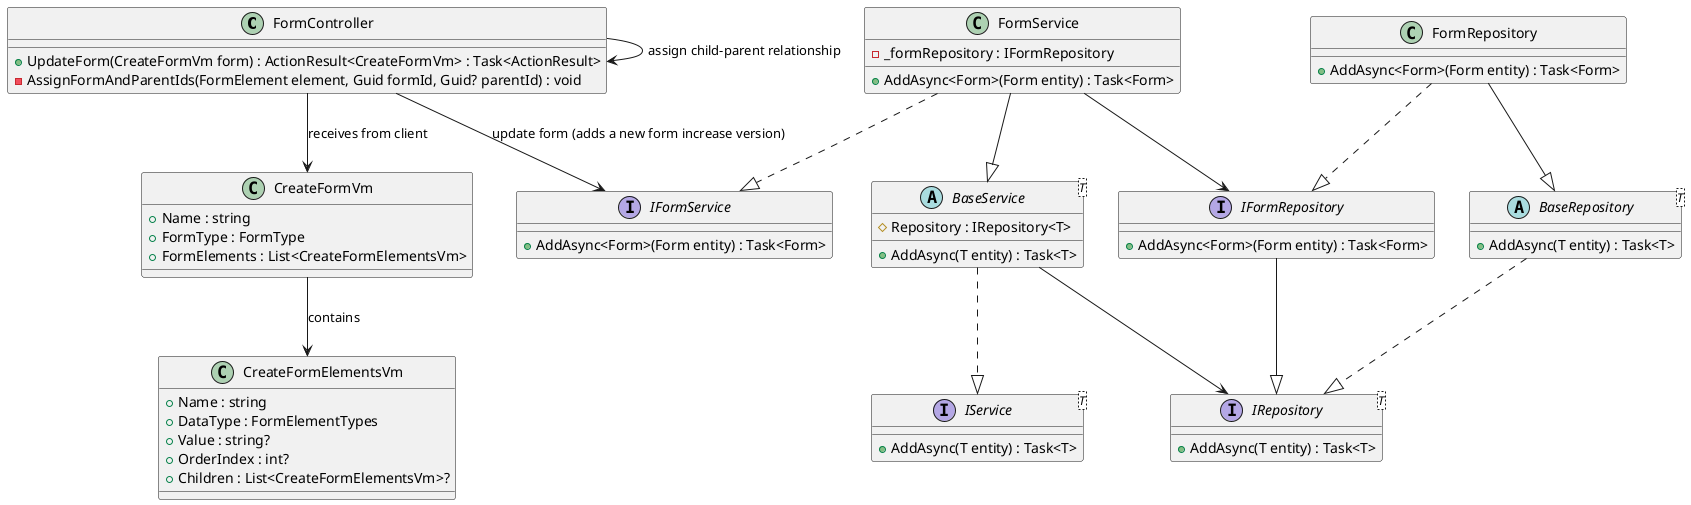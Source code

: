 @startuml

class FormController {
    +UpdateForm(CreateFormVm form) : ActionResult<CreateFormVm> : Task<ActionResult>
    -AssignFormAndParentIds(FormElement element, Guid formId, Guid? parentId) : void
}

class FormService {
    -_formRepository : IFormRepository

    +AddAsync<Form>(Form entity) : Task<Form>
}

interface IFormService {
    +AddAsync<Form>(Form entity) : Task<Form>
}

abstract class BaseService<T> {
    #Repository : IRepository<T>

    +AddAsync(T entity) : Task<T>
}

interface IService<T> {
    +AddAsync(T entity) : Task<T>
}

abstract class BaseRepository<T> {
    +AddAsync(T entity) : Task<T>
}

interface IRepository<T> {
    +AddAsync(T entity) : Task<T>
}

class CreateFormVm {
    +Name : string
    +FormType : FormType
    +FormElements : List<CreateFormElementsVm>
}

class CreateFormElementsVm {
    +Name : string
    +DataType : FormElementTypes
    +Value : string?
    +OrderIndex : int?
    +Children : List<CreateFormElementsVm>?
}

interface IFormRepository {
    +AddAsync<Form>(Form entity) : Task<Form>
}

class FormRepository {
    +AddAsync<Form>(Form entity) : Task<Form>
}

BaseRepository ..|> IRepository
BaseService ..|> IService
BaseService --> IRepository
FormService ..|> IFormService
FormService --|> BaseService
FormRepository ..|> IFormRepository
FormRepository --|> BaseRepository
FormService --> IFormRepository
IFormRepository --|> IRepository

FormController --> FormController : "assign child-parent relationship"
FormController --> IFormService : "update form (adds a new form increase version)"
FormController --> CreateFormVm : "receives from client"
CreateFormVm --> CreateFormElementsVm : contains

@enduml